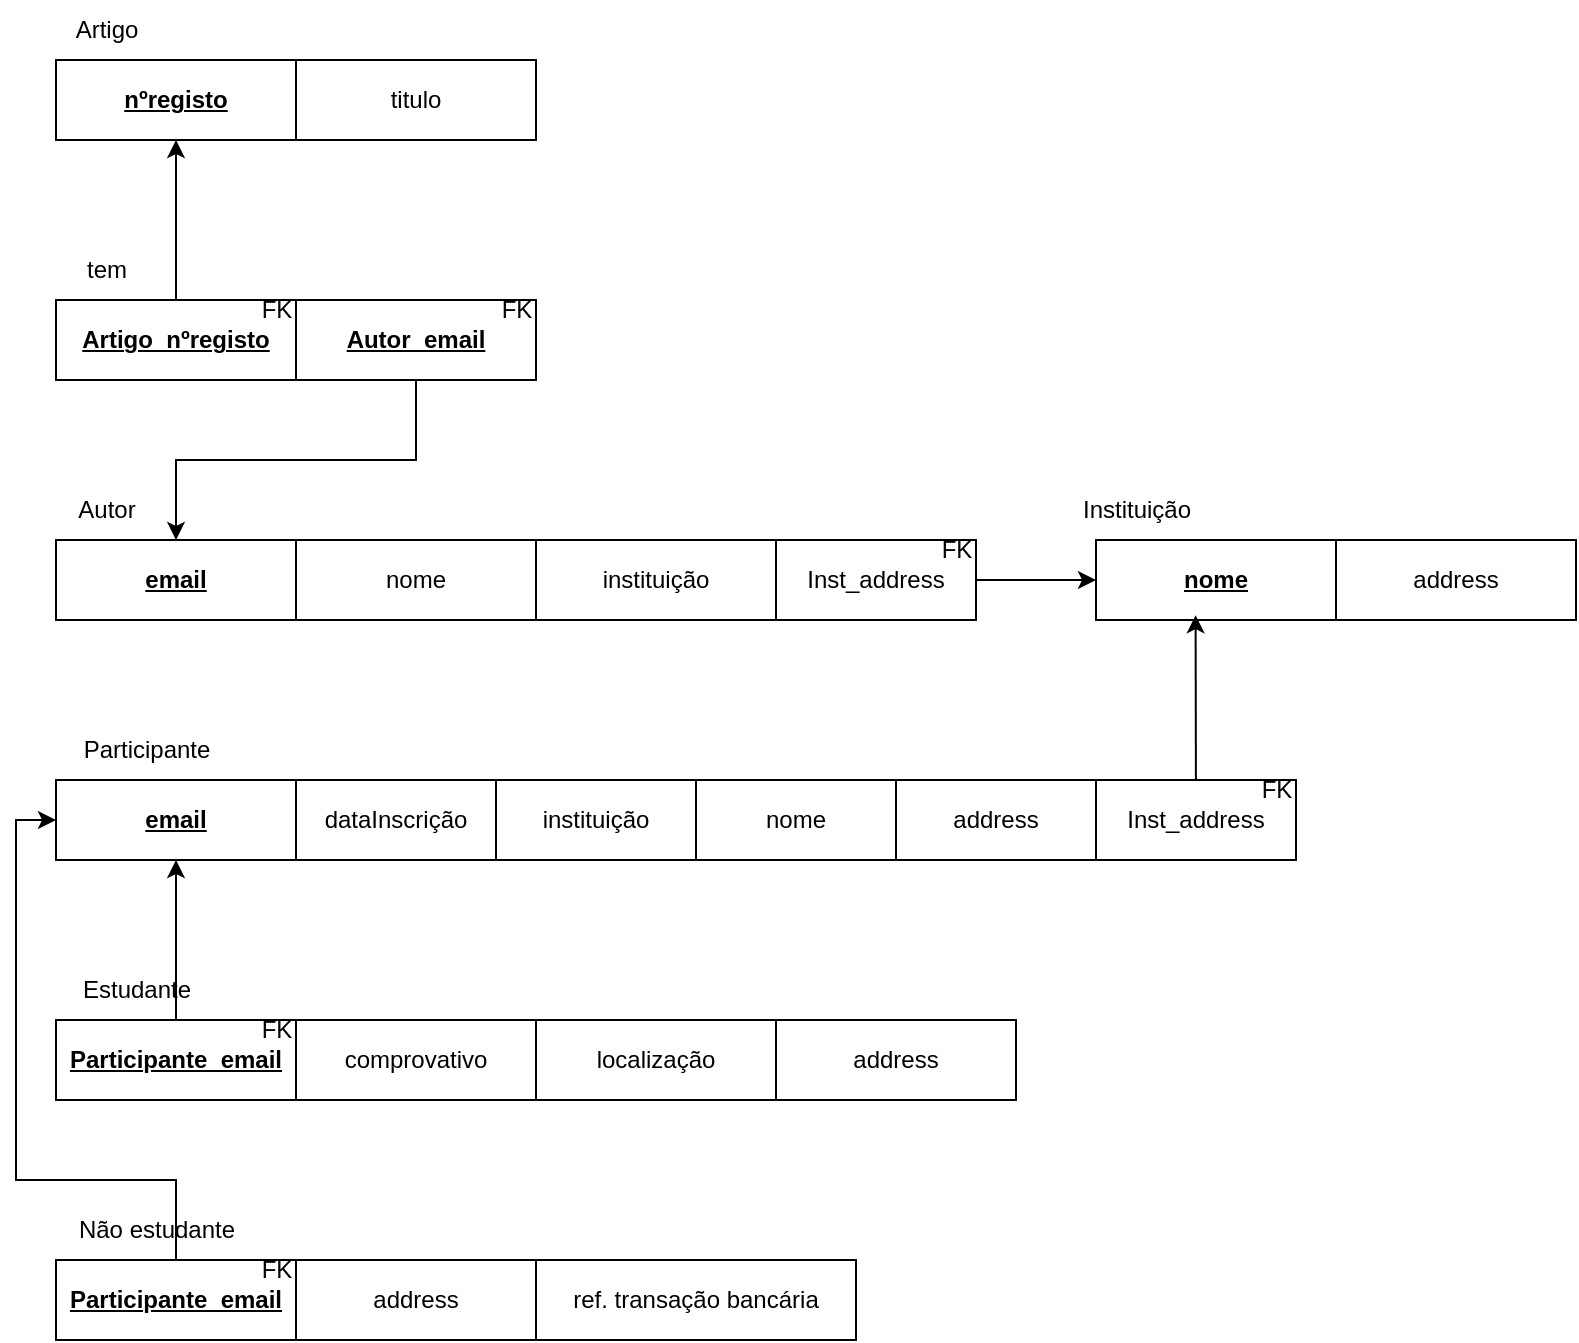 <mxfile version="26.1.0">
  <diagram name="Página-1" id="LvDKaR3x03JNAOJbu2ng">
    <mxGraphModel dx="1110" dy="1109" grid="1" gridSize="10" guides="1" tooltips="1" connect="1" arrows="1" fold="1" page="1" pageScale="1" pageWidth="827" pageHeight="1169" math="0" shadow="0">
      <root>
        <mxCell id="0" />
        <mxCell id="1" parent="0" />
        <mxCell id="uO52-fIusSebnsXsC91t-1" value="&lt;u&gt;&lt;b&gt;nºregisto&lt;/b&gt;&lt;/u&gt;" style="rounded=0;whiteSpace=wrap;html=1;" vertex="1" parent="1">
          <mxGeometry x="120" y="160" width="120" height="40" as="geometry" />
        </mxCell>
        <mxCell id="uO52-fIusSebnsXsC91t-2" value="Artigo" style="text;html=1;align=center;verticalAlign=middle;resizable=0;points=[];autosize=1;strokeColor=none;fillColor=none;" vertex="1" parent="1">
          <mxGeometry x="120" y="130" width="50" height="30" as="geometry" />
        </mxCell>
        <mxCell id="uO52-fIusSebnsXsC91t-3" value="titulo" style="rounded=0;whiteSpace=wrap;html=1;" vertex="1" parent="1">
          <mxGeometry x="240" y="160" width="120" height="40" as="geometry" />
        </mxCell>
        <mxCell id="uO52-fIusSebnsXsC91t-4" value="&lt;b&gt;&lt;u&gt;email&lt;/u&gt;&lt;/b&gt;" style="rounded=0;whiteSpace=wrap;html=1;" vertex="1" parent="1">
          <mxGeometry x="120" y="400" width="120" height="40" as="geometry" />
        </mxCell>
        <mxCell id="uO52-fIusSebnsXsC91t-5" value="Autor" style="text;html=1;align=center;verticalAlign=middle;resizable=0;points=[];autosize=1;strokeColor=none;fillColor=none;" vertex="1" parent="1">
          <mxGeometry x="120" y="370" width="50" height="30" as="geometry" />
        </mxCell>
        <mxCell id="uO52-fIusSebnsXsC91t-6" value="nome" style="rounded=0;whiteSpace=wrap;html=1;" vertex="1" parent="1">
          <mxGeometry x="240" y="400" width="120" height="40" as="geometry" />
        </mxCell>
        <mxCell id="uO52-fIusSebnsXsC91t-7" value="&lt;u&gt;&lt;b&gt;nome&lt;/b&gt;&lt;/u&gt;" style="rounded=0;whiteSpace=wrap;html=1;" vertex="1" parent="1">
          <mxGeometry x="640" y="400" width="120" height="40" as="geometry" />
        </mxCell>
        <mxCell id="uO52-fIusSebnsXsC91t-8" value="Instituição" style="text;html=1;align=center;verticalAlign=middle;resizable=0;points=[];autosize=1;strokeColor=none;fillColor=none;" vertex="1" parent="1">
          <mxGeometry x="620" y="370" width="80" height="30" as="geometry" />
        </mxCell>
        <mxCell id="uO52-fIusSebnsXsC91t-9" value="address" style="rounded=0;whiteSpace=wrap;html=1;" vertex="1" parent="1">
          <mxGeometry x="760" y="400" width="120" height="40" as="geometry" />
        </mxCell>
        <mxCell id="uO52-fIusSebnsXsC91t-10" value="&lt;u&gt;&lt;b&gt;email&lt;/b&gt;&lt;/u&gt;" style="rounded=0;whiteSpace=wrap;html=1;" vertex="1" parent="1">
          <mxGeometry x="120" y="520" width="120" height="40" as="geometry" />
        </mxCell>
        <mxCell id="uO52-fIusSebnsXsC91t-11" value="Participante" style="text;html=1;align=center;verticalAlign=middle;resizable=0;points=[];autosize=1;strokeColor=none;fillColor=none;" vertex="1" parent="1">
          <mxGeometry x="120" y="490" width="90" height="30" as="geometry" />
        </mxCell>
        <mxCell id="uO52-fIusSebnsXsC91t-12" value="dataInscrição" style="rounded=0;whiteSpace=wrap;html=1;" vertex="1" parent="1">
          <mxGeometry x="240" y="520" width="100" height="40" as="geometry" />
        </mxCell>
        <mxCell id="uO52-fIusSebnsXsC91t-13" value="&lt;u&gt;&lt;b&gt;Participante_email&lt;/b&gt;&lt;/u&gt;" style="rounded=0;whiteSpace=wrap;html=1;" vertex="1" parent="1">
          <mxGeometry x="120" y="640" width="120" height="40" as="geometry" />
        </mxCell>
        <mxCell id="uO52-fIusSebnsXsC91t-14" value="Estudante" style="text;html=1;align=center;verticalAlign=middle;resizable=0;points=[];autosize=1;strokeColor=none;fillColor=none;" vertex="1" parent="1">
          <mxGeometry x="120" y="610" width="80" height="30" as="geometry" />
        </mxCell>
        <mxCell id="uO52-fIusSebnsXsC91t-16" value="&lt;b&gt;&lt;u&gt;Participante_email&lt;/u&gt;&lt;/b&gt;" style="rounded=0;whiteSpace=wrap;html=1;" vertex="1" parent="1">
          <mxGeometry x="120" y="760" width="120" height="40" as="geometry" />
        </mxCell>
        <mxCell id="uO52-fIusSebnsXsC91t-17" value="Não estudante" style="text;html=1;align=center;verticalAlign=middle;resizable=0;points=[];autosize=1;strokeColor=none;fillColor=none;" vertex="1" parent="1">
          <mxGeometry x="120" y="730" width="100" height="30" as="geometry" />
        </mxCell>
        <mxCell id="uO52-fIusSebnsXsC91t-19" value="instituição" style="rounded=0;whiteSpace=wrap;html=1;" vertex="1" parent="1">
          <mxGeometry x="360" y="400" width="120" height="40" as="geometry" />
        </mxCell>
        <mxCell id="uO52-fIusSebnsXsC91t-21" value="address" style="rounded=0;whiteSpace=wrap;html=1;" vertex="1" parent="1">
          <mxGeometry x="540" y="520" width="100" height="40" as="geometry" />
        </mxCell>
        <mxCell id="uO52-fIusSebnsXsC91t-22" value="nome" style="rounded=0;whiteSpace=wrap;html=1;" vertex="1" parent="1">
          <mxGeometry x="440" y="520" width="100" height="40" as="geometry" />
        </mxCell>
        <mxCell id="uO52-fIusSebnsXsC91t-23" value="instituição" style="rounded=0;whiteSpace=wrap;html=1;" vertex="1" parent="1">
          <mxGeometry x="340" y="520" width="100" height="40" as="geometry" />
        </mxCell>
        <mxCell id="uO52-fIusSebnsXsC91t-25" value="address" style="rounded=0;whiteSpace=wrap;html=1;" vertex="1" parent="1">
          <mxGeometry x="480" y="640" width="120" height="40" as="geometry" />
        </mxCell>
        <mxCell id="uO52-fIusSebnsXsC91t-26" value="comprovativo" style="rounded=0;whiteSpace=wrap;html=1;" vertex="1" parent="1">
          <mxGeometry x="240" y="640" width="120" height="40" as="geometry" />
        </mxCell>
        <mxCell id="uO52-fIusSebnsXsC91t-27" value="localização" style="rounded=0;whiteSpace=wrap;html=1;" vertex="1" parent="1">
          <mxGeometry x="360" y="640" width="120" height="40" as="geometry" />
        </mxCell>
        <mxCell id="uO52-fIusSebnsXsC91t-29" value="address" style="rounded=0;whiteSpace=wrap;html=1;" vertex="1" parent="1">
          <mxGeometry x="240" y="760" width="120" height="40" as="geometry" />
        </mxCell>
        <mxCell id="uO52-fIusSebnsXsC91t-32" value="ref. transação bancária" style="rounded=0;whiteSpace=wrap;html=1;" vertex="1" parent="1">
          <mxGeometry x="360" y="760" width="160" height="40" as="geometry" />
        </mxCell>
        <mxCell id="uO52-fIusSebnsXsC91t-33" value="&lt;b&gt;&lt;u&gt;Artigo_nºregisto&lt;/u&gt;&lt;/b&gt;" style="rounded=0;whiteSpace=wrap;html=1;" vertex="1" parent="1">
          <mxGeometry x="120" y="280" width="120" height="40" as="geometry" />
        </mxCell>
        <mxCell id="uO52-fIusSebnsXsC91t-34" value="tem" style="text;html=1;align=center;verticalAlign=middle;resizable=0;points=[];autosize=1;strokeColor=none;fillColor=none;" vertex="1" parent="1">
          <mxGeometry x="125" y="250" width="40" height="30" as="geometry" />
        </mxCell>
        <mxCell id="uO52-fIusSebnsXsC91t-35" value="&lt;b&gt;&lt;u&gt;Autor_email&lt;/u&gt;&lt;/b&gt;" style="rounded=0;whiteSpace=wrap;html=1;" vertex="1" parent="1">
          <mxGeometry x="240" y="280" width="120" height="40" as="geometry" />
        </mxCell>
        <mxCell id="uO52-fIusSebnsXsC91t-36" value="" style="endArrow=classic;html=1;rounded=0;" edge="1" parent="1" source="uO52-fIusSebnsXsC91t-33" target="uO52-fIusSebnsXsC91t-1">
          <mxGeometry width="50" height="50" relative="1" as="geometry">
            <mxPoint x="180" y="270" as="sourcePoint" />
            <mxPoint x="230" y="220" as="targetPoint" />
          </mxGeometry>
        </mxCell>
        <mxCell id="uO52-fIusSebnsXsC91t-37" value="" style="endArrow=classic;html=1;rounded=0;" edge="1" parent="1" source="uO52-fIusSebnsXsC91t-35" target="uO52-fIusSebnsXsC91t-4">
          <mxGeometry width="50" height="50" relative="1" as="geometry">
            <mxPoint x="190" y="290" as="sourcePoint" />
            <mxPoint x="190" y="210" as="targetPoint" />
            <Array as="points">
              <mxPoint x="300" y="360" />
              <mxPoint x="180" y="360" />
            </Array>
          </mxGeometry>
        </mxCell>
        <mxCell id="uO52-fIusSebnsXsC91t-38" value="FK" style="text;html=1;align=center;verticalAlign=middle;resizable=0;points=[];autosize=1;strokeColor=none;fillColor=none;" vertex="1" parent="1">
          <mxGeometry x="210" y="270" width="40" height="30" as="geometry" />
        </mxCell>
        <mxCell id="uO52-fIusSebnsXsC91t-41" value="FK" style="text;html=1;align=center;verticalAlign=middle;resizable=0;points=[];autosize=1;strokeColor=none;fillColor=none;" vertex="1" parent="1">
          <mxGeometry x="330" y="270" width="40" height="30" as="geometry" />
        </mxCell>
        <mxCell id="uO52-fIusSebnsXsC91t-42" value="Inst_address" style="rounded=0;whiteSpace=wrap;html=1;" vertex="1" parent="1">
          <mxGeometry x="640" y="520" width="100" height="40" as="geometry" />
        </mxCell>
        <mxCell id="uO52-fIusSebnsXsC91t-43" value="" style="endArrow=classic;html=1;rounded=0;entryX=0.415;entryY=0.94;entryDx=0;entryDy=0;entryPerimeter=0;" edge="1" parent="1" source="uO52-fIusSebnsXsC91t-42" target="uO52-fIusSebnsXsC91t-7">
          <mxGeometry width="50" height="50" relative="1" as="geometry">
            <mxPoint x="630" y="530" as="sourcePoint" />
            <mxPoint x="690" y="460" as="targetPoint" />
          </mxGeometry>
        </mxCell>
        <mxCell id="uO52-fIusSebnsXsC91t-44" value="Inst_address" style="rounded=0;whiteSpace=wrap;html=1;" vertex="1" parent="1">
          <mxGeometry x="480" y="400" width="100" height="40" as="geometry" />
        </mxCell>
        <mxCell id="uO52-fIusSebnsXsC91t-45" value="" style="endArrow=classic;html=1;rounded=0;" edge="1" parent="1" source="uO52-fIusSebnsXsC91t-44" target="uO52-fIusSebnsXsC91t-7">
          <mxGeometry width="50" height="50" relative="1" as="geometry">
            <mxPoint x="600" y="520" as="sourcePoint" />
            <mxPoint x="620" y="420" as="targetPoint" />
          </mxGeometry>
        </mxCell>
        <mxCell id="uO52-fIusSebnsXsC91t-46" value="FK" style="text;html=1;align=center;verticalAlign=middle;resizable=0;points=[];autosize=1;strokeColor=none;fillColor=none;" vertex="1" parent="1">
          <mxGeometry x="550" y="390" width="40" height="30" as="geometry" />
        </mxCell>
        <mxCell id="uO52-fIusSebnsXsC91t-47" value="FK" style="text;html=1;align=center;verticalAlign=middle;resizable=0;points=[];autosize=1;strokeColor=none;fillColor=none;" vertex="1" parent="1">
          <mxGeometry x="710" y="510" width="40" height="30" as="geometry" />
        </mxCell>
        <mxCell id="uO52-fIusSebnsXsC91t-48" value="" style="endArrow=classic;html=1;rounded=0;" edge="1" parent="1" source="uO52-fIusSebnsXsC91t-16" target="uO52-fIusSebnsXsC91t-10">
          <mxGeometry width="50" height="50" relative="1" as="geometry">
            <mxPoint x="170" y="740" as="sourcePoint" />
            <mxPoint x="140" y="590" as="targetPoint" />
            <Array as="points">
              <mxPoint x="180" y="720" />
              <mxPoint x="100" y="720" />
              <mxPoint x="100" y="540" />
            </Array>
          </mxGeometry>
        </mxCell>
        <mxCell id="uO52-fIusSebnsXsC91t-49" value="" style="endArrow=classic;html=1;rounded=0;" edge="1" parent="1" source="uO52-fIusSebnsXsC91t-13" target="uO52-fIusSebnsXsC91t-10">
          <mxGeometry width="50" height="50" relative="1" as="geometry">
            <mxPoint x="580" y="580" as="sourcePoint" />
            <mxPoint x="630" y="530" as="targetPoint" />
          </mxGeometry>
        </mxCell>
        <mxCell id="uO52-fIusSebnsXsC91t-50" value="FK" style="text;html=1;align=center;verticalAlign=middle;resizable=0;points=[];autosize=1;strokeColor=none;fillColor=none;" vertex="1" parent="1">
          <mxGeometry x="210" y="630" width="40" height="30" as="geometry" />
        </mxCell>
        <mxCell id="uO52-fIusSebnsXsC91t-51" value="FK" style="text;html=1;align=center;verticalAlign=middle;resizable=0;points=[];autosize=1;strokeColor=none;fillColor=none;" vertex="1" parent="1">
          <mxGeometry x="210" y="750" width="40" height="30" as="geometry" />
        </mxCell>
      </root>
    </mxGraphModel>
  </diagram>
</mxfile>
